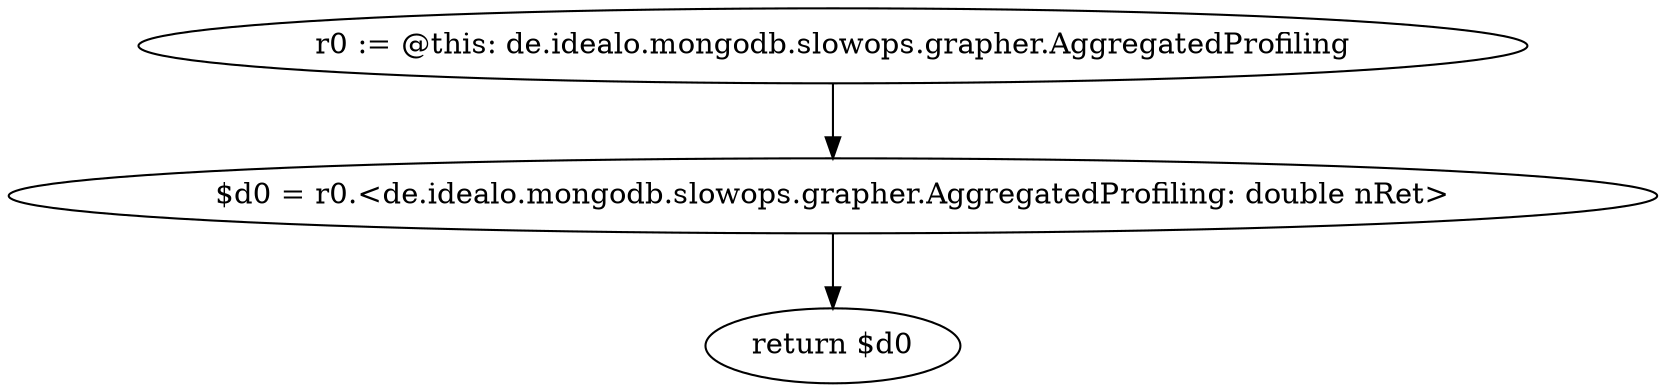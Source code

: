 digraph "unitGraph" {
    "r0 := @this: de.idealo.mongodb.slowops.grapher.AggregatedProfiling"
    "$d0 = r0.<de.idealo.mongodb.slowops.grapher.AggregatedProfiling: double nRet>"
    "return $d0"
    "r0 := @this: de.idealo.mongodb.slowops.grapher.AggregatedProfiling"->"$d0 = r0.<de.idealo.mongodb.slowops.grapher.AggregatedProfiling: double nRet>";
    "$d0 = r0.<de.idealo.mongodb.slowops.grapher.AggregatedProfiling: double nRet>"->"return $d0";
}
